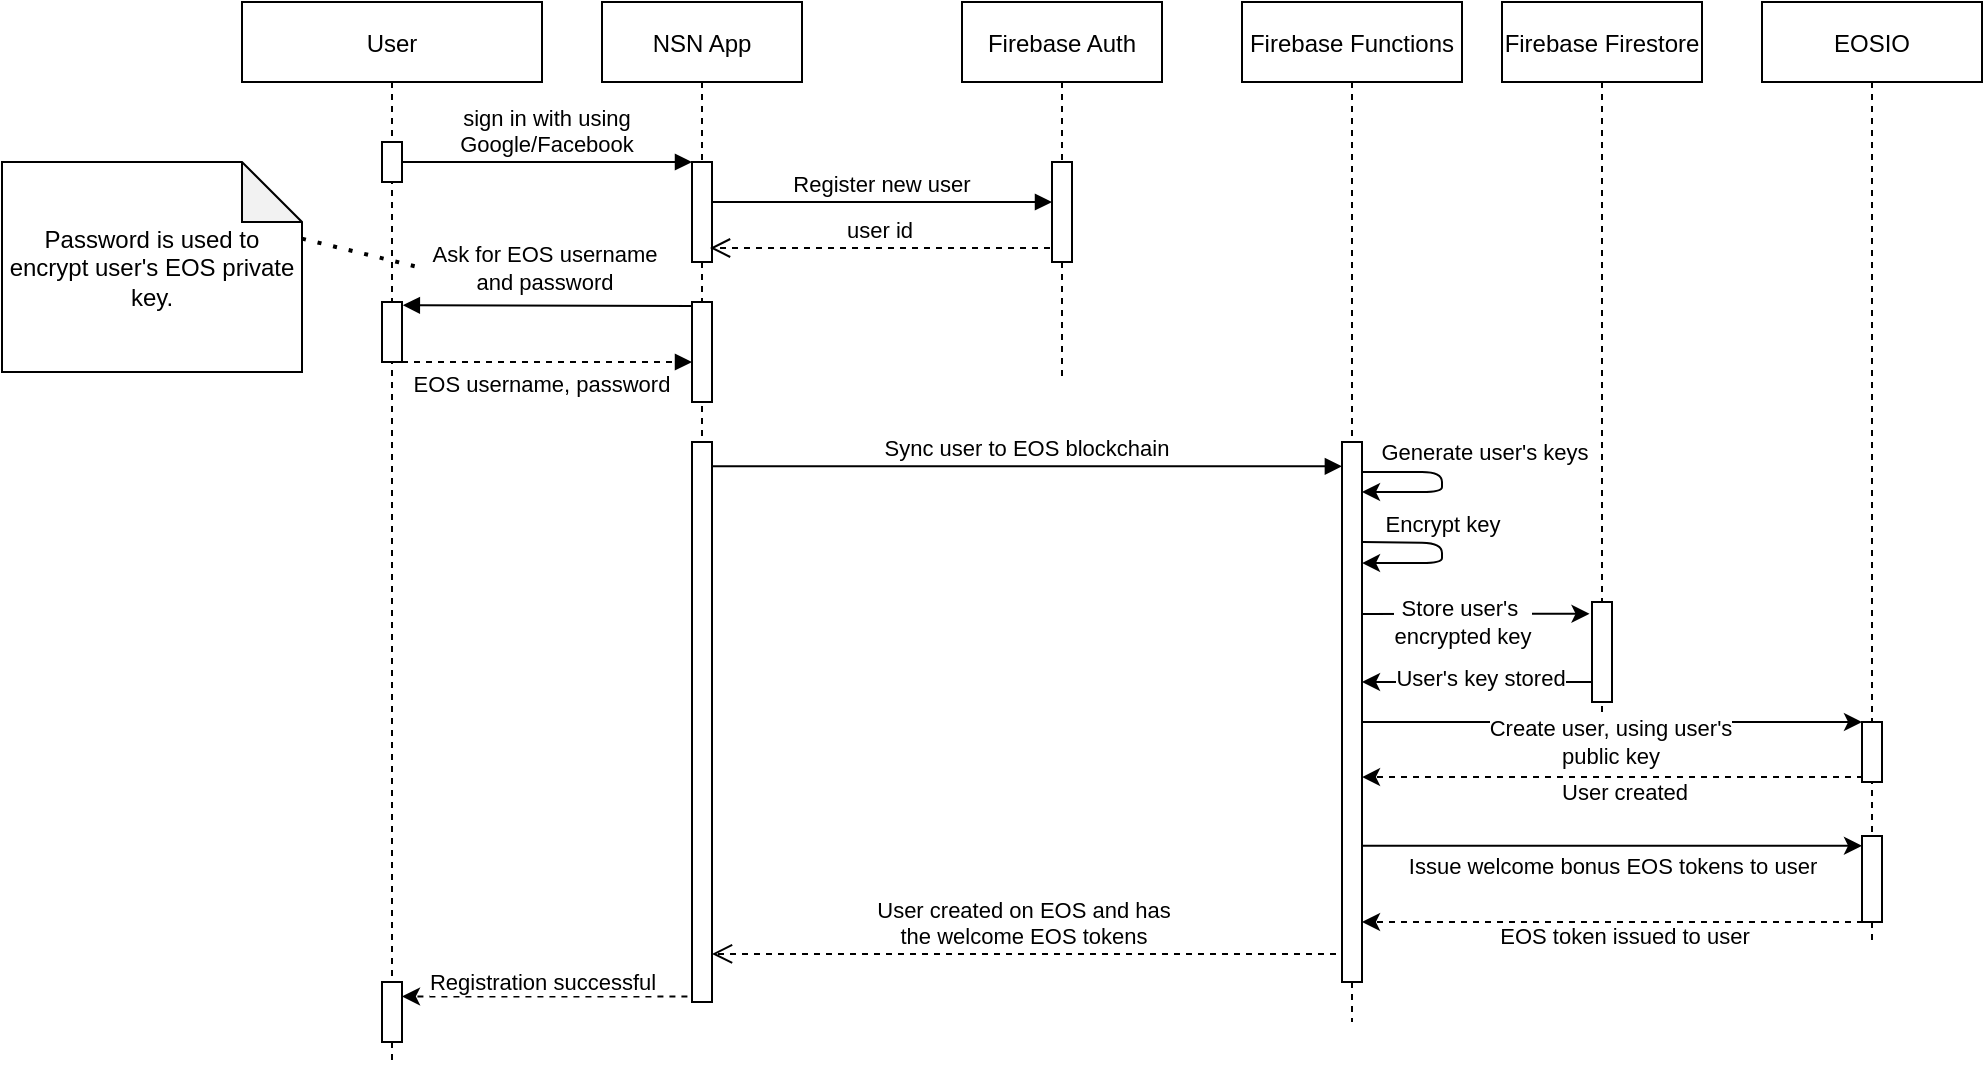 <mxfile version="14.5.3"><diagram id="kgpKYQtTHZ0yAKxKKP6v" name="Page-1"><mxGraphModel dx="523" dy="356" grid="1" gridSize="10" guides="1" tooltips="1" connect="1" arrows="1" fold="1" page="1" pageScale="1" pageWidth="850" pageHeight="1100" math="0" shadow="0"><root><mxCell id="0"/><mxCell id="1" parent="0"/><mxCell id="3nuBFxr9cyL0pnOWT2aG-1" value="User" style="shape=umlLifeline;perimeter=lifelinePerimeter;container=1;collapsible=0;recursiveResize=0;rounded=0;shadow=0;strokeWidth=1;" parent="1" vertex="1"><mxGeometry x="120" y="80" width="150" height="530" as="geometry"/></mxCell><mxCell id="ZmyOnlNS2w9NTIVfnQgR-14" value="" style="points=[];perimeter=orthogonalPerimeter;rounded=0;shadow=0;strokeWidth=1;" vertex="1" parent="3nuBFxr9cyL0pnOWT2aG-1"><mxGeometry x="70" y="150" width="10" height="30" as="geometry"/></mxCell><mxCell id="ASUcCCdS7yM7xZCRmbWh-35" value="" style="points=[];perimeter=orthogonalPerimeter;rounded=0;shadow=0;strokeWidth=1;" parent="3nuBFxr9cyL0pnOWT2aG-1" vertex="1"><mxGeometry x="70" y="490" width="10" height="30" as="geometry"/></mxCell><mxCell id="3nuBFxr9cyL0pnOWT2aG-5" value="NSN App" style="shape=umlLifeline;perimeter=lifelinePerimeter;container=1;collapsible=0;recursiveResize=0;rounded=0;shadow=0;strokeWidth=1;" parent="1" vertex="1"><mxGeometry x="300" y="80" width="100" height="500" as="geometry"/></mxCell><mxCell id="3nuBFxr9cyL0pnOWT2aG-6" value="" style="points=[];perimeter=orthogonalPerimeter;rounded=0;shadow=0;strokeWidth=1;" parent="3nuBFxr9cyL0pnOWT2aG-5" vertex="1"><mxGeometry x="45" y="80" width="10" height="50" as="geometry"/></mxCell><mxCell id="ASUcCCdS7yM7xZCRmbWh-7" value="" style="points=[];perimeter=orthogonalPerimeter;rounded=0;shadow=0;strokeWidth=1;" parent="3nuBFxr9cyL0pnOWT2aG-5" vertex="1"><mxGeometry x="45" y="220" width="10" height="280" as="geometry"/></mxCell><mxCell id="ZmyOnlNS2w9NTIVfnQgR-13" value="" style="points=[];perimeter=orthogonalPerimeter;rounded=0;shadow=0;strokeWidth=1;" vertex="1" parent="3nuBFxr9cyL0pnOWT2aG-5"><mxGeometry x="45" y="150" width="10" height="50" as="geometry"/></mxCell><mxCell id="3nuBFxr9cyL0pnOWT2aG-8" value="sign in with using &#xa;Google/Facebook" style="verticalAlign=bottom;endArrow=block;entryX=0;entryY=0;shadow=0;strokeWidth=1;" parent="1" source="3nuBFxr9cyL0pnOWT2aG-2" target="3nuBFxr9cyL0pnOWT2aG-6" edge="1"><mxGeometry relative="1" as="geometry"><mxPoint x="275" y="160" as="sourcePoint"/></mxGeometry></mxCell><mxCell id="ASUcCCdS7yM7xZCRmbWh-1" value="Firebase Auth" style="shape=umlLifeline;perimeter=lifelinePerimeter;container=1;collapsible=0;recursiveResize=0;rounded=0;shadow=0;strokeWidth=1;" parent="1" vertex="1"><mxGeometry x="480" y="80" width="100" height="190" as="geometry"/></mxCell><mxCell id="ASUcCCdS7yM7xZCRmbWh-2" value="" style="points=[];perimeter=orthogonalPerimeter;rounded=0;shadow=0;strokeWidth=1;" parent="ASUcCCdS7yM7xZCRmbWh-1" vertex="1"><mxGeometry x="45" y="80" width="10" height="50" as="geometry"/></mxCell><mxCell id="ASUcCCdS7yM7xZCRmbWh-4" value="Register new user" style="verticalAlign=bottom;endArrow=block;entryX=0;entryY=0;shadow=0;strokeWidth=1;" parent="1" edge="1"><mxGeometry relative="1" as="geometry"><mxPoint x="355" y="180.0" as="sourcePoint"/><mxPoint x="525" y="180.0" as="targetPoint"/></mxGeometry></mxCell><mxCell id="ASUcCCdS7yM7xZCRmbWh-6" value="User created on EOS and has&#xa;the welcome EOS tokens" style="verticalAlign=bottom;endArrow=open;dashed=1;endSize=8;shadow=0;strokeWidth=1;exitX=-0.3;exitY=0.948;exitDx=0;exitDy=0;exitPerimeter=0;" parent="1" source="ASUcCCdS7yM7xZCRmbWh-9" edge="1" target="ASUcCCdS7yM7xZCRmbWh-7"><mxGeometry relative="1" as="geometry"><mxPoint x="354" y="470" as="targetPoint"/><mxPoint x="524" y="470" as="sourcePoint"/></mxGeometry></mxCell><mxCell id="ASUcCCdS7yM7xZCRmbWh-8" value="Firebase Firestore" style="shape=umlLifeline;perimeter=lifelinePerimeter;container=1;collapsible=0;recursiveResize=0;rounded=0;shadow=0;strokeWidth=1;" parent="1" vertex="1"><mxGeometry x="750" y="80" width="100" height="360" as="geometry"/></mxCell><mxCell id="ASUcCCdS7yM7xZCRmbWh-22" value="" style="points=[];perimeter=orthogonalPerimeter;rounded=0;shadow=0;strokeWidth=1;" parent="ASUcCCdS7yM7xZCRmbWh-8" vertex="1"><mxGeometry x="45" y="300" width="10" height="50" as="geometry"/></mxCell><mxCell id="ASUcCCdS7yM7xZCRmbWh-10" value="Sync user to EOS blockchain" style="verticalAlign=bottom;endArrow=block;shadow=0;strokeWidth=1;entryX=-0.005;entryY=0.045;entryDx=0;entryDy=0;entryPerimeter=0;" parent="1" source="ASUcCCdS7yM7xZCRmbWh-7" target="ASUcCCdS7yM7xZCRmbWh-9" edge="1"><mxGeometry relative="1" as="geometry"><mxPoint x="355" y="240.0" as="sourcePoint"/><mxPoint x="650" y="240" as="targetPoint"/></mxGeometry></mxCell><mxCell id="ASUcCCdS7yM7xZCRmbWh-12" value="Firebase Functions" style="shape=umlLifeline;perimeter=lifelinePerimeter;container=1;collapsible=0;recursiveResize=0;rounded=0;shadow=0;strokeWidth=1;" parent="1" vertex="1"><mxGeometry x="620" y="80" width="110" height="510" as="geometry"/></mxCell><mxCell id="ASUcCCdS7yM7xZCRmbWh-9" value="" style="points=[];perimeter=orthogonalPerimeter;rounded=0;shadow=0;strokeWidth=1;" parent="ASUcCCdS7yM7xZCRmbWh-12" vertex="1"><mxGeometry x="50" y="220" width="10" height="270" as="geometry"/></mxCell><mxCell id="ZmyOnlNS2w9NTIVfnQgR-16" value="" style="endArrow=classic;html=1;" edge="1" parent="ASUcCCdS7yM7xZCRmbWh-12" source="ASUcCCdS7yM7xZCRmbWh-9"><mxGeometry width="50" height="50" relative="1" as="geometry"><mxPoint x="150" y="220" as="sourcePoint"/><mxPoint x="60" y="245" as="targetPoint"/><Array as="points"><mxPoint x="100" y="235"/><mxPoint x="100" y="245"/></Array></mxGeometry></mxCell><mxCell id="ZmyOnlNS2w9NTIVfnQgR-17" value="Generate user's keys" style="edgeLabel;html=1;align=center;verticalAlign=middle;resizable=0;points=[];" vertex="1" connectable="0" parent="ZmyOnlNS2w9NTIVfnQgR-16"><mxGeometry x="0.168" relative="1" as="geometry"><mxPoint x="22.81" y="-20" as="offset"/></mxGeometry></mxCell><mxCell id="ASUcCCdS7yM7xZCRmbWh-14" value="EOSIO" style="shape=umlLifeline;perimeter=lifelinePerimeter;container=1;collapsible=0;recursiveResize=0;rounded=0;shadow=0;strokeWidth=1;" parent="1" vertex="1"><mxGeometry x="880" y="80" width="110" height="470" as="geometry"/></mxCell><mxCell id="ASUcCCdS7yM7xZCRmbWh-15" value="" style="points=[];perimeter=orthogonalPerimeter;rounded=0;shadow=0;strokeWidth=1;" parent="ASUcCCdS7yM7xZCRmbWh-14" vertex="1"><mxGeometry x="50" y="360" width="10" height="30" as="geometry"/></mxCell><mxCell id="ZmyOnlNS2w9NTIVfnQgR-32" value="" style="points=[];perimeter=orthogonalPerimeter;rounded=0;shadow=0;strokeWidth=1;" vertex="1" parent="ASUcCCdS7yM7xZCRmbWh-14"><mxGeometry x="50" y="417" width="10" height="43" as="geometry"/></mxCell><mxCell id="ASUcCCdS7yM7xZCRmbWh-31" value="user id" style="verticalAlign=bottom;endArrow=open;dashed=1;endSize=8;exitX=0;exitY=0.95;shadow=0;strokeWidth=1;" parent="1" edge="1"><mxGeometry relative="1" as="geometry"><mxPoint x="354" y="203" as="targetPoint"/><mxPoint x="524" y="203" as="sourcePoint"/></mxGeometry></mxCell><mxCell id="ASUcCCdS7yM7xZCRmbWh-34" value="" style="verticalAlign=bottom;endArrow=block;shadow=0;strokeWidth=1;entryX=1.043;entryY=0.054;entryDx=0;entryDy=0;entryPerimeter=0;" parent="1" edge="1" target="ZmyOnlNS2w9NTIVfnQgR-14"><mxGeometry relative="1" as="geometry"><mxPoint x="200" y="227" as="targetPoint"/><mxPoint x="345" y="232" as="sourcePoint"/></mxGeometry></mxCell><mxCell id="ZmyOnlNS2w9NTIVfnQgR-6" value="" style="verticalAlign=bottom;endArrow=block;entryX=0;entryY=0;shadow=0;strokeWidth=1;" vertex="1" connectable="0" parent="ASUcCCdS7yM7xZCRmbWh-34"><mxGeometry x="0.045" relative="1" as="geometry"><mxPoint as="offset"/></mxGeometry></mxCell><mxCell id="ZmyOnlNS2w9NTIVfnQgR-10" value="Ask for EOS username&lt;br&gt;and password" style="edgeLabel;html=1;align=center;verticalAlign=middle;resizable=0;points=[];" vertex="1" connectable="0" parent="ASUcCCdS7yM7xZCRmbWh-34"><mxGeometry x="-0.106" y="-2" relative="1" as="geometry"><mxPoint x="-10.24" y="-17.45" as="offset"/></mxGeometry></mxCell><mxCell id="ZmyOnlNS2w9NTIVfnQgR-2" value="Password is used to encrypt user's EOS private key." style="shape=note;whiteSpace=wrap;html=1;backgroundOutline=1;darkOpacity=0.05;" vertex="1" parent="1"><mxGeometry y="160" width="150" height="105" as="geometry"/></mxCell><mxCell id="3nuBFxr9cyL0pnOWT2aG-2" value="" style="points=[];perimeter=orthogonalPerimeter;rounded=0;shadow=0;strokeWidth=1;" parent="1" vertex="1"><mxGeometry x="190" y="150" width="10" height="20" as="geometry"/></mxCell><mxCell id="ZmyOnlNS2w9NTIVfnQgR-4" value="" style="endArrow=none;dashed=1;html=1;dashPattern=1 3;strokeWidth=2;exitX=1;exitY=0.365;exitDx=0;exitDy=0;exitPerimeter=0;" edge="1" parent="1" source="ZmyOnlNS2w9NTIVfnQgR-2"><mxGeometry width="50" height="50" relative="1" as="geometry"><mxPoint x="120" y="148.325" as="sourcePoint"/><mxPoint x="210" y="213" as="targetPoint"/></mxGeometry></mxCell><mxCell id="ZmyOnlNS2w9NTIVfnQgR-15" value="EOS username, password" style="verticalAlign=bottom;endArrow=block;entryX=0;entryY=0;shadow=0;strokeWidth=1;dashed=1;" edge="1" parent="1"><mxGeometry x="-0.035" y="-20" relative="1" as="geometry"><mxPoint x="200" y="260" as="sourcePoint"/><mxPoint x="345" y="260" as="targetPoint"/><mxPoint as="offset"/></mxGeometry></mxCell><mxCell id="ZmyOnlNS2w9NTIVfnQgR-19" value="" style="endArrow=classic;html=1;exitX=1.043;exitY=0.207;exitDx=0;exitDy=0;exitPerimeter=0;" edge="1" parent="1"><mxGeometry width="50" height="50" relative="1" as="geometry"><mxPoint x="680.43" y="350.0" as="sourcePoint"/><mxPoint x="680" y="360.51" as="targetPoint"/><Array as="points"><mxPoint x="720" y="350.51"/><mxPoint x="720" y="360.51"/></Array></mxGeometry></mxCell><mxCell id="ZmyOnlNS2w9NTIVfnQgR-20" value="Encrypt key" style="edgeLabel;html=1;align=center;verticalAlign=middle;resizable=0;points=[];" vertex="1" connectable="0" parent="ZmyOnlNS2w9NTIVfnQgR-19"><mxGeometry x="0.168" relative="1" as="geometry"><mxPoint x="2.81" y="-20" as="offset"/></mxGeometry></mxCell><mxCell id="ZmyOnlNS2w9NTIVfnQgR-21" value="" style="endArrow=classic;html=1;entryX=-0.124;entryY=0.118;entryDx=0;entryDy=0;entryPerimeter=0;" edge="1" parent="1" target="ASUcCCdS7yM7xZCRmbWh-22"><mxGeometry width="50" height="50" relative="1" as="geometry"><mxPoint x="680" y="386" as="sourcePoint"/><mxPoint x="790" y="386" as="targetPoint"/></mxGeometry></mxCell><mxCell id="ZmyOnlNS2w9NTIVfnQgR-22" value="Store user's&amp;nbsp;&lt;br&gt;encrypted key" style="edgeLabel;html=1;align=center;verticalAlign=middle;resizable=0;points=[];" vertex="1" connectable="0" parent="ZmyOnlNS2w9NTIVfnQgR-21"><mxGeometry x="0.115" relative="1" as="geometry"><mxPoint x="-14.24" y="3.88" as="offset"/></mxGeometry></mxCell><mxCell id="ZmyOnlNS2w9NTIVfnQgR-23" value="" style="endArrow=classic;html=1;" edge="1" parent="1" target="ASUcCCdS7yM7xZCRmbWh-9"><mxGeometry width="50" height="50" relative="1" as="geometry"><mxPoint x="795" y="420" as="sourcePoint"/><mxPoint x="760" y="400" as="targetPoint"/></mxGeometry></mxCell><mxCell id="ZmyOnlNS2w9NTIVfnQgR-24" value="User's key stored" style="edgeLabel;html=1;align=center;verticalAlign=middle;resizable=0;points=[];" vertex="1" connectable="0" parent="ZmyOnlNS2w9NTIVfnQgR-23"><mxGeometry x="-0.026" y="-2" relative="1" as="geometry"><mxPoint as="offset"/></mxGeometry></mxCell><mxCell id="ZmyOnlNS2w9NTIVfnQgR-25" value="" style="endArrow=classic;html=1;" edge="1" parent="1" source="ASUcCCdS7yM7xZCRmbWh-9" target="ASUcCCdS7yM7xZCRmbWh-15"><mxGeometry width="50" height="50" relative="1" as="geometry"><mxPoint x="720" y="480" as="sourcePoint"/><mxPoint x="900" y="456" as="targetPoint"/></mxGeometry></mxCell><mxCell id="ZmyOnlNS2w9NTIVfnQgR-28" value="Create user, using user's&lt;br&gt;public key" style="edgeLabel;html=1;align=center;verticalAlign=middle;resizable=0;points=[];" vertex="1" connectable="0" parent="ZmyOnlNS2w9NTIVfnQgR-25"><mxGeometry x="0.212" y="-1" relative="1" as="geometry"><mxPoint x="-28" y="8.96" as="offset"/></mxGeometry></mxCell><mxCell id="ZmyOnlNS2w9NTIVfnQgR-29" value="" style="endArrow=classic;html=1;dashed=1;exitX=0.05;exitY=0.917;exitDx=0;exitDy=0;exitPerimeter=0;" edge="1" parent="1" source="ASUcCCdS7yM7xZCRmbWh-15" target="ASUcCCdS7yM7xZCRmbWh-9"><mxGeometry width="50" height="50" relative="1" as="geometry"><mxPoint x="740" y="540" as="sourcePoint"/><mxPoint x="681" y="474" as="targetPoint"/></mxGeometry></mxCell><mxCell id="ZmyOnlNS2w9NTIVfnQgR-30" value="User created" style="edgeLabel;html=1;align=center;verticalAlign=middle;resizable=0;points=[];" vertex="1" connectable="0" parent="ZmyOnlNS2w9NTIVfnQgR-29"><mxGeometry x="-0.479" y="-2" relative="1" as="geometry"><mxPoint x="-54.67" y="8.74" as="offset"/></mxGeometry></mxCell><mxCell id="ZmyOnlNS2w9NTIVfnQgR-31" value="" style="endArrow=classic;html=1;exitX=0.967;exitY=0.807;exitDx=0;exitDy=0;exitPerimeter=0;" edge="1" parent="1"><mxGeometry width="50" height="50" relative="1" as="geometry"><mxPoint x="679.67" y="501.89" as="sourcePoint"/><mxPoint x="930" y="501.89" as="targetPoint"/></mxGeometry></mxCell><mxCell id="ZmyOnlNS2w9NTIVfnQgR-33" value="Issue welcome bonus EOS tokens to user" style="edgeLabel;html=1;align=center;verticalAlign=middle;resizable=0;points=[];" vertex="1" connectable="0" parent="ZmyOnlNS2w9NTIVfnQgR-31"><mxGeometry x="0.551" relative="1" as="geometry"><mxPoint x="-68.84" y="10.25" as="offset"/></mxGeometry></mxCell><mxCell id="ZmyOnlNS2w9NTIVfnQgR-34" value="" style="endArrow=classic;html=1;dashed=1;exitX=0.05;exitY=0.917;exitDx=0;exitDy=0;exitPerimeter=0;" edge="1" parent="1"><mxGeometry width="50" height="50" relative="1" as="geometry"><mxPoint x="930.5" y="540" as="sourcePoint"/><mxPoint x="680" y="540" as="targetPoint"/></mxGeometry></mxCell><mxCell id="ZmyOnlNS2w9NTIVfnQgR-35" value="EOS token issued to user" style="edgeLabel;html=1;align=center;verticalAlign=middle;resizable=0;points=[];" vertex="1" connectable="0" parent="ZmyOnlNS2w9NTIVfnQgR-34"><mxGeometry x="-0.479" y="-2" relative="1" as="geometry"><mxPoint x="-54.67" y="8.74" as="offset"/></mxGeometry></mxCell><mxCell id="ZmyOnlNS2w9NTIVfnQgR-41" value="" style="endArrow=classic;html=1;exitX=-0.229;exitY=0.99;exitDx=0;exitDy=0;exitPerimeter=0;dashed=1;" edge="1" parent="1" source="ASUcCCdS7yM7xZCRmbWh-7" target="ASUcCCdS7yM7xZCRmbWh-35"><mxGeometry width="50" height="50" relative="1" as="geometry"><mxPoint x="410" y="570" as="sourcePoint"/><mxPoint x="210" y="576" as="targetPoint"/></mxGeometry></mxCell><mxCell id="ZmyOnlNS2w9NTIVfnQgR-42" value="Registration successful" style="edgeLabel;html=1;align=center;verticalAlign=middle;resizable=0;points=[];" vertex="1" connectable="0" parent="ZmyOnlNS2w9NTIVfnQgR-41"><mxGeometry x="0.24" y="1" relative="1" as="geometry"><mxPoint x="15.57" y="-8.2" as="offset"/></mxGeometry></mxCell></root></mxGraphModel></diagram></mxfile>